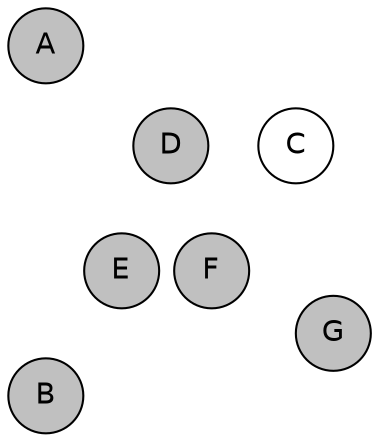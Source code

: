 
graph {

layout = circo;
mindist = .1

node [shape = circle, fontname = Helvetica, margin = 0, style = filled]
edge [style=invis]

subgraph 1 {
	E -- F -- F# -- G -- G# -- A -- A# -- B -- C -- C# -- D -- D# -- E
}

C [fillcolor = white];
C# [fillcolor = gray];
D [fillcolor = gray];
D# [fillcolor = cadetblue1];
E [fillcolor = gray];
F [fillcolor = gray];
F# [fillcolor = white];
G [fillcolor = gray];
G# [fillcolor = gray];
A [fillcolor = gray];
A# [fillcolor = gray];
B [fillcolor = gray];
}
